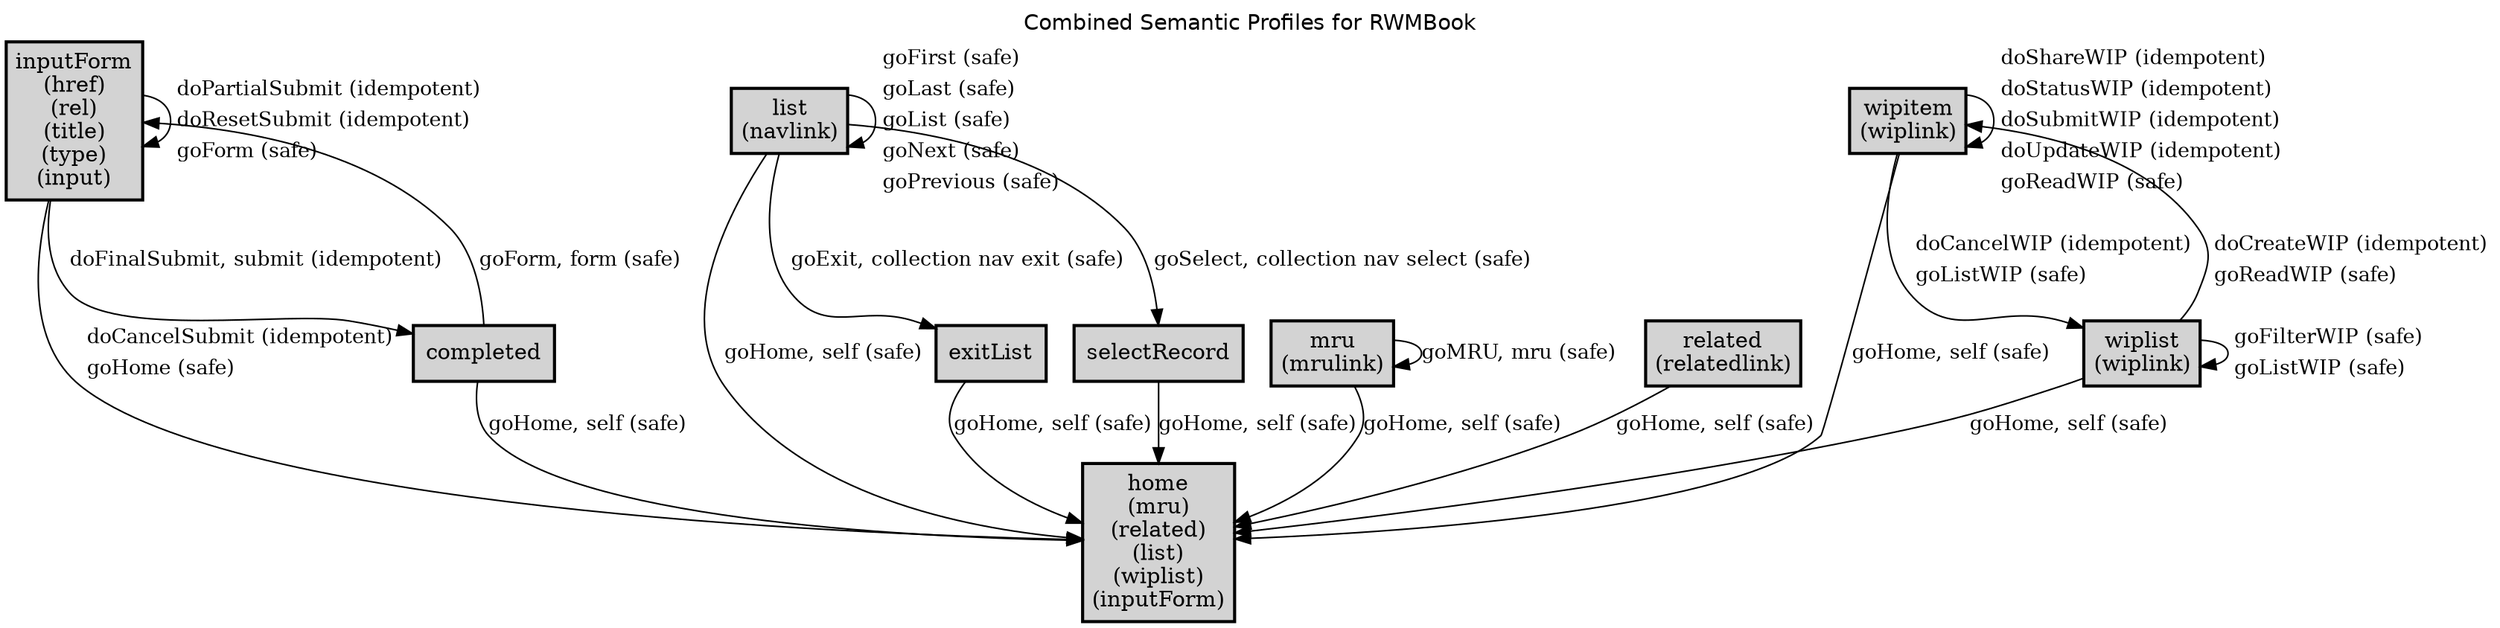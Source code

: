 digraph application_state_diagram {
  graph [
    labelloc="t";
    fontname="Helvetica"
    label="Combined Semantic Profiles for RWMBook";
    URL="index.html" target="_parent"
  ];
  node [shape = box, style = "bold,filled" fillcolor="lightgray"];

    home [margin=0.02, label=<<table cellspacing="0" cellpadding="5" border="0"><tr><td>home<br />(mru)<br />(related)<br />(list)<br />(wiplist)<br />(inputForm)<br /></td></tr></table>>,shape=box URL="docs/semantic.home.html" target="_parent"]
    inputForm [margin=0.02, label=<<table cellspacing="0" cellpadding="5" border="0"><tr><td>inputForm<br />(href)<br />(rel)<br />(title)<br />(type)<br />(input)<br /></td></tr></table>>,shape=box URL="docs/semantic.inputForm.html" target="_parent"]
    list [margin=0.02, label=<<table cellspacing="0" cellpadding="5" border="0"><tr><td>list<br />(navlink)<br /></td></tr></table>>,shape=box URL="docs/semantic.list.html" target="_parent"]
    mru [margin=0.02, label=<<table cellspacing="0" cellpadding="5" border="0"><tr><td>mru<br />(mrulink)<br /></td></tr></table>>,shape=box URL="docs/semantic.mru.html" target="_parent"]
    related [margin=0.02, label=<<table cellspacing="0" cellpadding="5" border="0"><tr><td>related<br />(relatedlink)<br /></td></tr></table>>,shape=box URL="docs/semantic.related.html" target="_parent"]
    wipitem [margin=0.02, label=<<table cellspacing="0" cellpadding="5" border="0"><tr><td>wipitem<br />(wiplink)<br /></td></tr></table>>,shape=box URL="docs/semantic.wipitem.html" target="_parent"]
    wiplist [margin=0.02, label=<<table cellspacing="0" cellpadding="5" border="0"><tr><td>wiplist<br />(wiplink)<br /></td></tr></table>>,shape=box URL="docs/semantic.wiplist.html" target="_parent"]

    completed -> home [label = "goHome, self (safe)" URL="docs/safe.goHome.html" target="_parent" fontsize=13];
    completed -> inputForm [label = "goForm, form (safe)" URL="docs/safe.goForm.html" target="_parent" fontsize=13];
    exitList -> home [label = "goHome, self (safe)" URL="docs/safe.goHome.html" target="_parent" fontsize=13];
    inputForm -> completed [label = "doFinalSubmit, submit (idempotent)" URL="docs/idempotent.doFinalSubmit.html" target="_parent" fontsize=13];
    inputForm -> home [label=<<table  border="0"><tr><td align="left" href="docs/idempotent.doCancelSubmit.html">doCancelSubmit (idempotent)</td></tr><tr><td align="left" href="docs/safe.goHome.html">goHome (safe)</td></tr></table>> fontsize=13];
    inputForm -> inputForm [label=<<table  border="0"><tr><td align="left" href="docs/idempotent.doPartialSubmit.html">doPartialSubmit (idempotent)</td></tr><tr><td align="left" href="docs/idempotent.doResetSubmit.html">doResetSubmit (idempotent)</td></tr><tr><td align="left" href="docs/safe.goForm.html">goForm (safe)</td></tr></table>> fontsize=13];
    list -> exitList [label = "goExit, collection nav exit (safe)" URL="docs/safe.goExit.html" target="_parent" fontsize=13];
    list -> home [label = "goHome, self (safe)" URL="docs/safe.goHome.html" target="_parent" fontsize=13];
    list -> list [label=<<table  border="0"><tr><td align="left" href="docs/safe.goFirst.html">goFirst (safe)</td></tr><tr><td align="left" href="docs/safe.goLast.html">goLast (safe)</td></tr><tr><td align="left" href="docs/safe.goList.html">goList (safe)</td></tr><tr><td align="left" href="docs/safe.goNext.html">goNext (safe)</td></tr><tr><td align="left" href="docs/safe.goPrevious.html">goPrevious (safe)</td></tr></table>> fontsize=13];
    list -> selectRecord [label = "goSelect, collection nav select (safe)" URL="docs/safe.goSelect.html" target="_parent" fontsize=13];
    mru -> home [label = "goHome, self (safe)" URL="docs/safe.goHome.html" target="_parent" fontsize=13];
    mru -> mru [label = "goMRU, mru (safe)" URL="docs/safe.goMRU.html" target="_parent" fontsize=13];
    related -> home [label = "goHome, self (safe)" URL="docs/safe.goHome.html" target="_parent" fontsize=13];
    selectRecord -> home [label = "goHome, self (safe)" URL="docs/safe.goHome.html" target="_parent" fontsize=13];
    wipitem -> home [label = "goHome, self (safe)" URL="docs/safe.goHome.html" target="_parent" fontsize=13];
    wipitem -> wipitem [label=<<table  border="0"><tr><td align="left" href="docs/idempotent.doShareWIP.html">doShareWIP (idempotent)</td></tr><tr><td align="left" href="docs/idempotent.doStatusWIP.html">doStatusWIP (idempotent)</td></tr><tr><td align="left" href="docs/idempotent.doSubmitWIP.html">doSubmitWIP (idempotent)</td></tr><tr><td align="left" href="docs/idempotent.doUpdateWIP.html">doUpdateWIP (idempotent)</td></tr><tr><td align="left" href="docs/safe.goReadWIP.html">goReadWIP (safe)</td></tr></table>> fontsize=13];
    wipitem -> wiplist [label=<<table  border="0"><tr><td align="left" href="docs/idempotent.doCancelWIP.html">doCancelWIP (idempotent)</td></tr><tr><td align="left" href="docs/safe.goListWIP.html">goListWIP (safe)</td></tr></table>> fontsize=13];
    wiplist -> home [label = "goHome, self (safe)" URL="docs/safe.goHome.html" target="_parent" fontsize=13];
    wiplist -> wipitem [label=<<table  border="0"><tr><td align="left" href="docs/idempotent.doCreateWIP.html">doCreateWIP (idempotent)</td></tr><tr><td align="left" href="docs/safe.goReadWIP.html">goReadWIP (safe)</td></tr></table>> fontsize=13];
    wiplist -> wiplist [label=<<table  border="0"><tr><td align="left" href="docs/safe.goFilterWIP.html">goFilterWIP (safe)</td></tr><tr><td align="left" href="docs/safe.goListWIP.html">goListWIP (safe)</td></tr></table>> fontsize=13];

    completed [URL="docs/semantic.completed.html" target="_parent"]
    exitList [URL="docs/semantic.exitList.html" target="_parent"]
    selectRecord [URL="docs/semantic.selectRecord.html" target="_parent"]

}